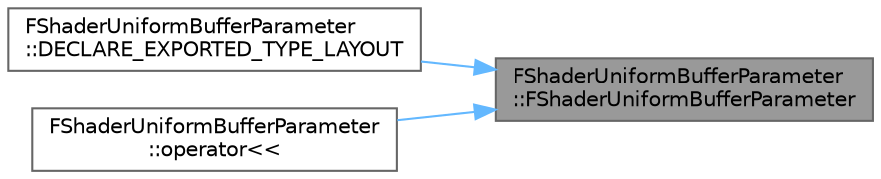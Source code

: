 digraph "FShaderUniformBufferParameter::FShaderUniformBufferParameter"
{
 // INTERACTIVE_SVG=YES
 // LATEX_PDF_SIZE
  bgcolor="transparent";
  edge [fontname=Helvetica,fontsize=10,labelfontname=Helvetica,labelfontsize=10];
  node [fontname=Helvetica,fontsize=10,shape=box,height=0.2,width=0.4];
  rankdir="RL";
  Node1 [id="Node000001",label="FShaderUniformBufferParameter\l::FShaderUniformBufferParameter",height=0.2,width=0.4,color="gray40", fillcolor="grey60", style="filled", fontcolor="black",tooltip=" "];
  Node1 -> Node2 [id="edge1_Node000001_Node000002",dir="back",color="steelblue1",style="solid",tooltip=" "];
  Node2 [id="Node000002",label="FShaderUniformBufferParameter\l::DECLARE_EXPORTED_TYPE_LAYOUT",height=0.2,width=0.4,color="grey40", fillcolor="white", style="filled",URL="$d2/dc2/classFShaderUniformBufferParameter.html#a0b5703965139d56003f8551c3efd7a45",tooltip=" "];
  Node1 -> Node3 [id="edge2_Node000001_Node000003",dir="back",color="steelblue1",style="solid",tooltip=" "];
  Node3 [id="Node000003",label="FShaderUniformBufferParameter\l::operator\<\<",height=0.2,width=0.4,color="grey40", fillcolor="white", style="filled",URL="$d2/dc2/classFShaderUniformBufferParameter.html#a084bb29cc4df07096a2f67b3ccd04b65",tooltip=" "];
}
